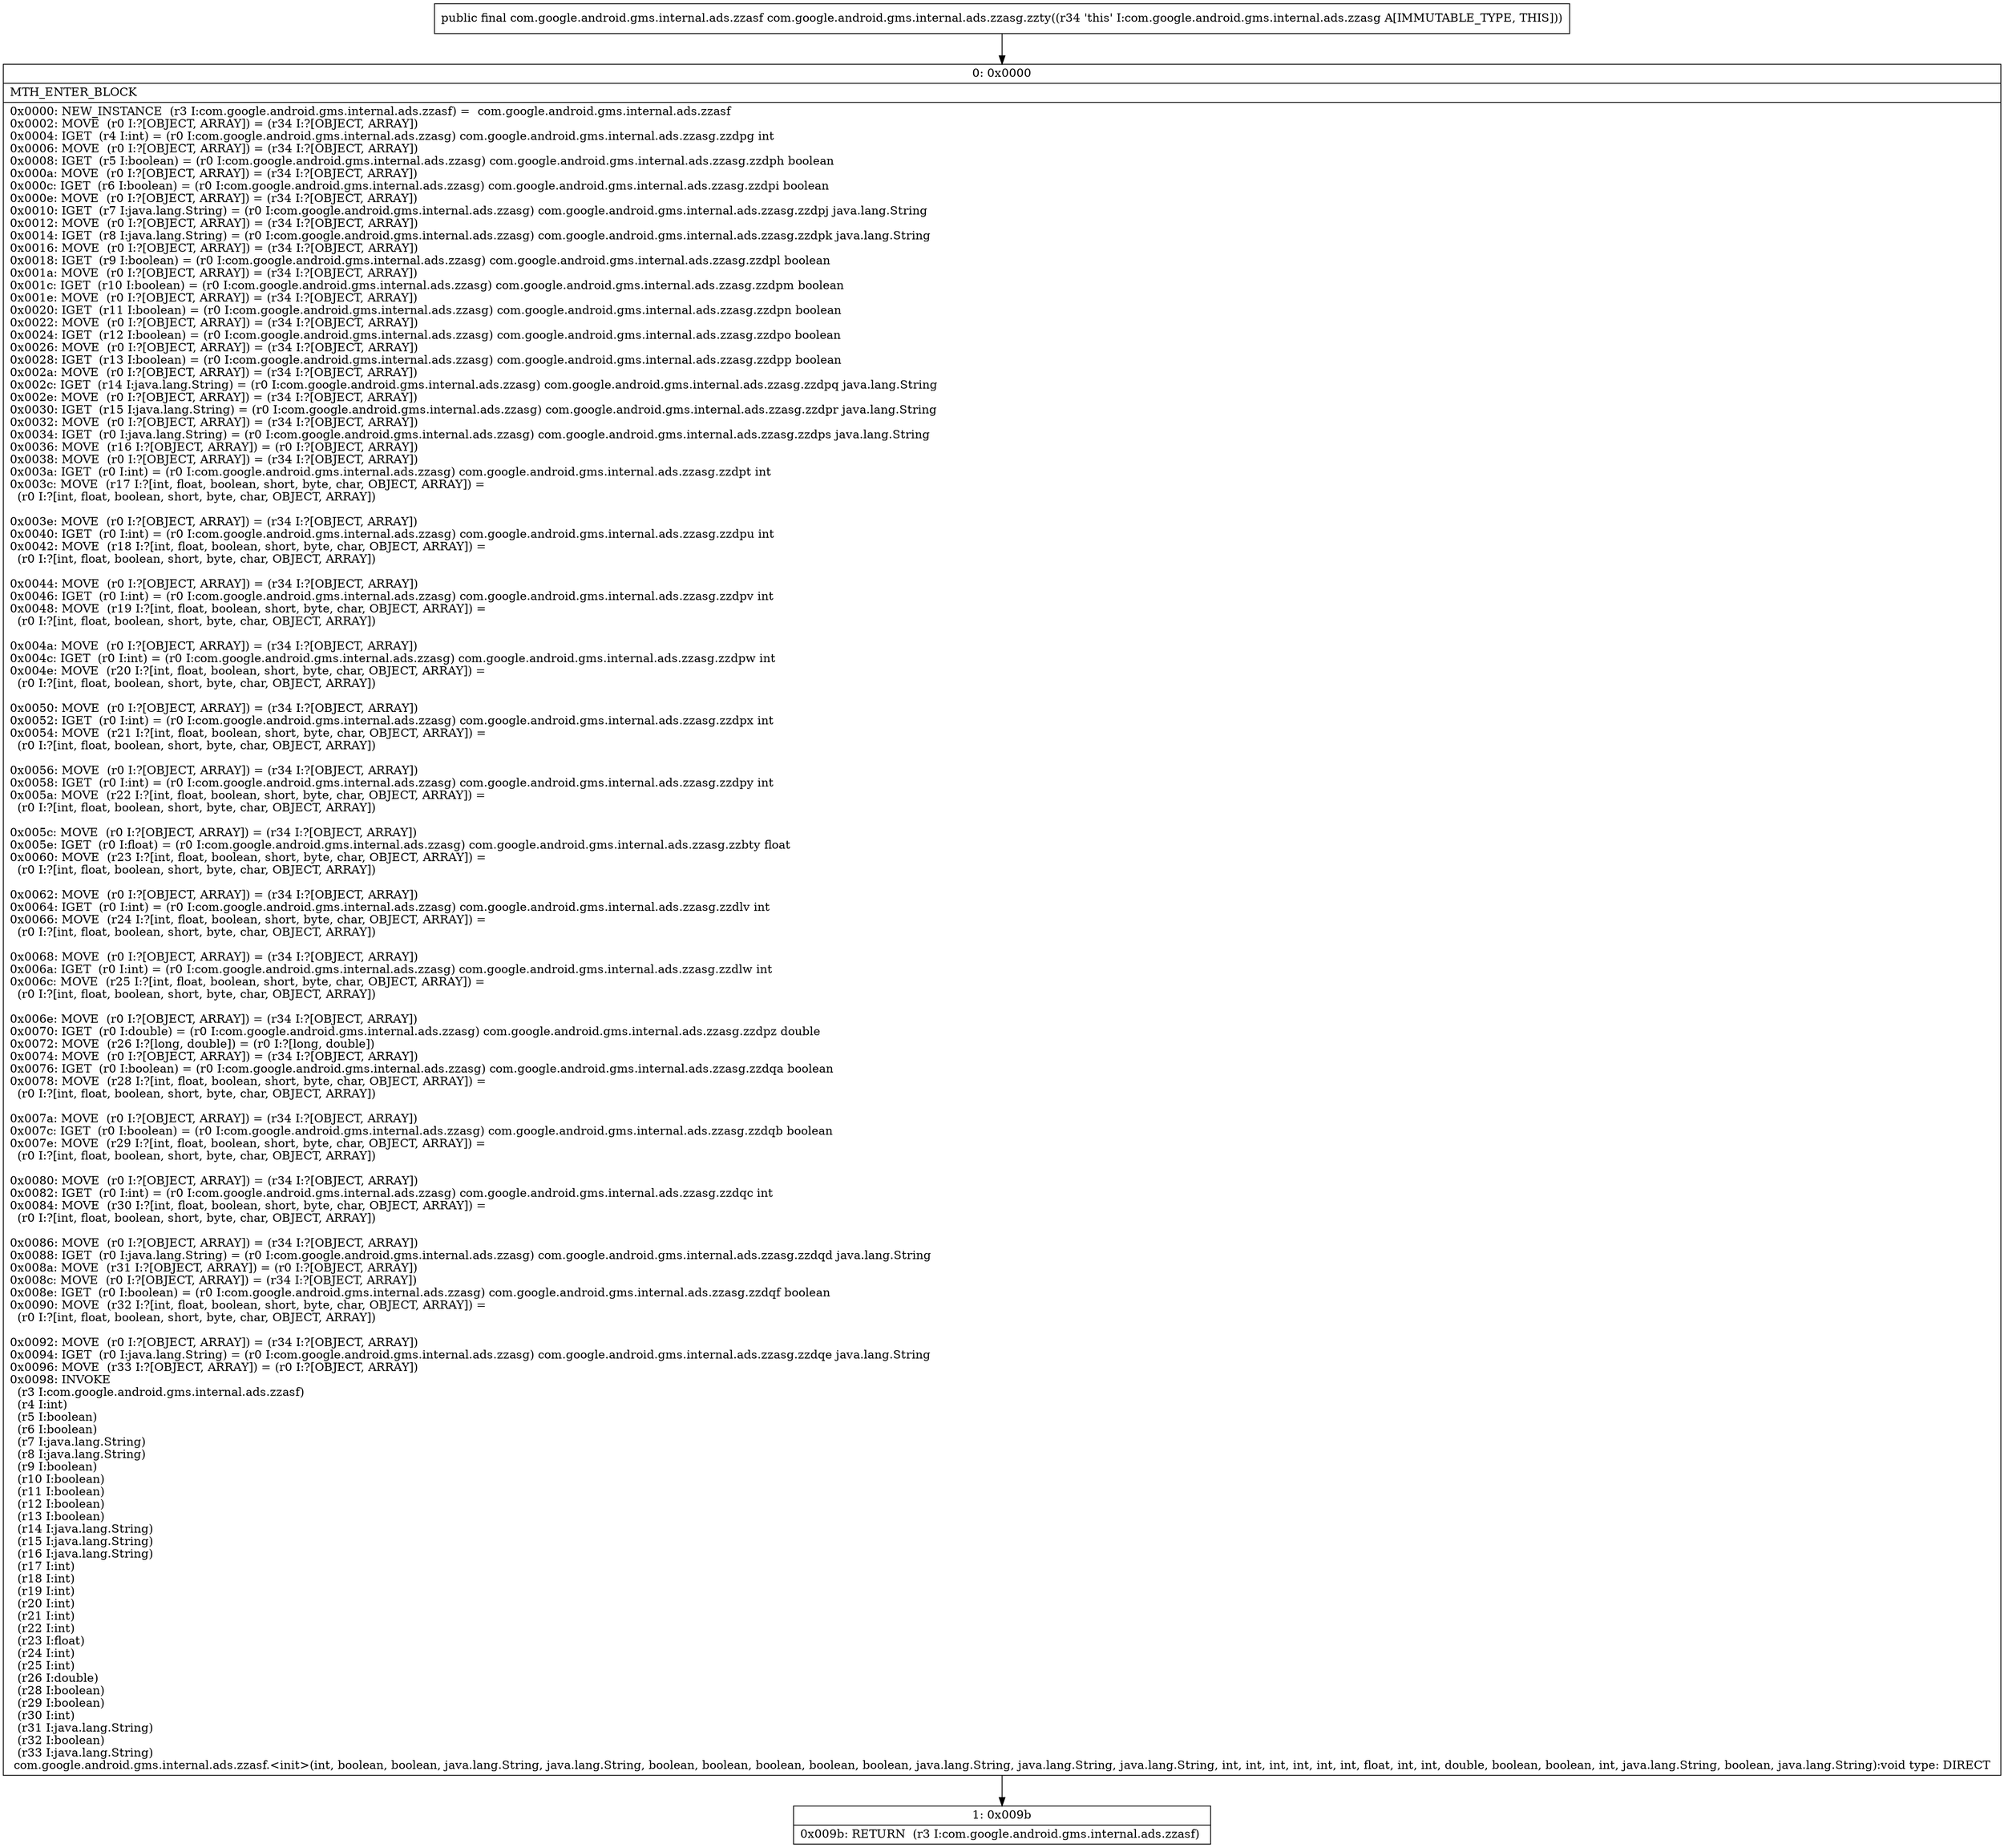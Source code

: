 digraph "CFG forcom.google.android.gms.internal.ads.zzasg.zzty()Lcom\/google\/android\/gms\/internal\/ads\/zzasf;" {
Node_0 [shape=record,label="{0\:\ 0x0000|MTH_ENTER_BLOCK\l|0x0000: NEW_INSTANCE  (r3 I:com.google.android.gms.internal.ads.zzasf) =  com.google.android.gms.internal.ads.zzasf \l0x0002: MOVE  (r0 I:?[OBJECT, ARRAY]) = (r34 I:?[OBJECT, ARRAY]) \l0x0004: IGET  (r4 I:int) = (r0 I:com.google.android.gms.internal.ads.zzasg) com.google.android.gms.internal.ads.zzasg.zzdpg int \l0x0006: MOVE  (r0 I:?[OBJECT, ARRAY]) = (r34 I:?[OBJECT, ARRAY]) \l0x0008: IGET  (r5 I:boolean) = (r0 I:com.google.android.gms.internal.ads.zzasg) com.google.android.gms.internal.ads.zzasg.zzdph boolean \l0x000a: MOVE  (r0 I:?[OBJECT, ARRAY]) = (r34 I:?[OBJECT, ARRAY]) \l0x000c: IGET  (r6 I:boolean) = (r0 I:com.google.android.gms.internal.ads.zzasg) com.google.android.gms.internal.ads.zzasg.zzdpi boolean \l0x000e: MOVE  (r0 I:?[OBJECT, ARRAY]) = (r34 I:?[OBJECT, ARRAY]) \l0x0010: IGET  (r7 I:java.lang.String) = (r0 I:com.google.android.gms.internal.ads.zzasg) com.google.android.gms.internal.ads.zzasg.zzdpj java.lang.String \l0x0012: MOVE  (r0 I:?[OBJECT, ARRAY]) = (r34 I:?[OBJECT, ARRAY]) \l0x0014: IGET  (r8 I:java.lang.String) = (r0 I:com.google.android.gms.internal.ads.zzasg) com.google.android.gms.internal.ads.zzasg.zzdpk java.lang.String \l0x0016: MOVE  (r0 I:?[OBJECT, ARRAY]) = (r34 I:?[OBJECT, ARRAY]) \l0x0018: IGET  (r9 I:boolean) = (r0 I:com.google.android.gms.internal.ads.zzasg) com.google.android.gms.internal.ads.zzasg.zzdpl boolean \l0x001a: MOVE  (r0 I:?[OBJECT, ARRAY]) = (r34 I:?[OBJECT, ARRAY]) \l0x001c: IGET  (r10 I:boolean) = (r0 I:com.google.android.gms.internal.ads.zzasg) com.google.android.gms.internal.ads.zzasg.zzdpm boolean \l0x001e: MOVE  (r0 I:?[OBJECT, ARRAY]) = (r34 I:?[OBJECT, ARRAY]) \l0x0020: IGET  (r11 I:boolean) = (r0 I:com.google.android.gms.internal.ads.zzasg) com.google.android.gms.internal.ads.zzasg.zzdpn boolean \l0x0022: MOVE  (r0 I:?[OBJECT, ARRAY]) = (r34 I:?[OBJECT, ARRAY]) \l0x0024: IGET  (r12 I:boolean) = (r0 I:com.google.android.gms.internal.ads.zzasg) com.google.android.gms.internal.ads.zzasg.zzdpo boolean \l0x0026: MOVE  (r0 I:?[OBJECT, ARRAY]) = (r34 I:?[OBJECT, ARRAY]) \l0x0028: IGET  (r13 I:boolean) = (r0 I:com.google.android.gms.internal.ads.zzasg) com.google.android.gms.internal.ads.zzasg.zzdpp boolean \l0x002a: MOVE  (r0 I:?[OBJECT, ARRAY]) = (r34 I:?[OBJECT, ARRAY]) \l0x002c: IGET  (r14 I:java.lang.String) = (r0 I:com.google.android.gms.internal.ads.zzasg) com.google.android.gms.internal.ads.zzasg.zzdpq java.lang.String \l0x002e: MOVE  (r0 I:?[OBJECT, ARRAY]) = (r34 I:?[OBJECT, ARRAY]) \l0x0030: IGET  (r15 I:java.lang.String) = (r0 I:com.google.android.gms.internal.ads.zzasg) com.google.android.gms.internal.ads.zzasg.zzdpr java.lang.String \l0x0032: MOVE  (r0 I:?[OBJECT, ARRAY]) = (r34 I:?[OBJECT, ARRAY]) \l0x0034: IGET  (r0 I:java.lang.String) = (r0 I:com.google.android.gms.internal.ads.zzasg) com.google.android.gms.internal.ads.zzasg.zzdps java.lang.String \l0x0036: MOVE  (r16 I:?[OBJECT, ARRAY]) = (r0 I:?[OBJECT, ARRAY]) \l0x0038: MOVE  (r0 I:?[OBJECT, ARRAY]) = (r34 I:?[OBJECT, ARRAY]) \l0x003a: IGET  (r0 I:int) = (r0 I:com.google.android.gms.internal.ads.zzasg) com.google.android.gms.internal.ads.zzasg.zzdpt int \l0x003c: MOVE  (r17 I:?[int, float, boolean, short, byte, char, OBJECT, ARRAY]) = \l  (r0 I:?[int, float, boolean, short, byte, char, OBJECT, ARRAY])\l \l0x003e: MOVE  (r0 I:?[OBJECT, ARRAY]) = (r34 I:?[OBJECT, ARRAY]) \l0x0040: IGET  (r0 I:int) = (r0 I:com.google.android.gms.internal.ads.zzasg) com.google.android.gms.internal.ads.zzasg.zzdpu int \l0x0042: MOVE  (r18 I:?[int, float, boolean, short, byte, char, OBJECT, ARRAY]) = \l  (r0 I:?[int, float, boolean, short, byte, char, OBJECT, ARRAY])\l \l0x0044: MOVE  (r0 I:?[OBJECT, ARRAY]) = (r34 I:?[OBJECT, ARRAY]) \l0x0046: IGET  (r0 I:int) = (r0 I:com.google.android.gms.internal.ads.zzasg) com.google.android.gms.internal.ads.zzasg.zzdpv int \l0x0048: MOVE  (r19 I:?[int, float, boolean, short, byte, char, OBJECT, ARRAY]) = \l  (r0 I:?[int, float, boolean, short, byte, char, OBJECT, ARRAY])\l \l0x004a: MOVE  (r0 I:?[OBJECT, ARRAY]) = (r34 I:?[OBJECT, ARRAY]) \l0x004c: IGET  (r0 I:int) = (r0 I:com.google.android.gms.internal.ads.zzasg) com.google.android.gms.internal.ads.zzasg.zzdpw int \l0x004e: MOVE  (r20 I:?[int, float, boolean, short, byte, char, OBJECT, ARRAY]) = \l  (r0 I:?[int, float, boolean, short, byte, char, OBJECT, ARRAY])\l \l0x0050: MOVE  (r0 I:?[OBJECT, ARRAY]) = (r34 I:?[OBJECT, ARRAY]) \l0x0052: IGET  (r0 I:int) = (r0 I:com.google.android.gms.internal.ads.zzasg) com.google.android.gms.internal.ads.zzasg.zzdpx int \l0x0054: MOVE  (r21 I:?[int, float, boolean, short, byte, char, OBJECT, ARRAY]) = \l  (r0 I:?[int, float, boolean, short, byte, char, OBJECT, ARRAY])\l \l0x0056: MOVE  (r0 I:?[OBJECT, ARRAY]) = (r34 I:?[OBJECT, ARRAY]) \l0x0058: IGET  (r0 I:int) = (r0 I:com.google.android.gms.internal.ads.zzasg) com.google.android.gms.internal.ads.zzasg.zzdpy int \l0x005a: MOVE  (r22 I:?[int, float, boolean, short, byte, char, OBJECT, ARRAY]) = \l  (r0 I:?[int, float, boolean, short, byte, char, OBJECT, ARRAY])\l \l0x005c: MOVE  (r0 I:?[OBJECT, ARRAY]) = (r34 I:?[OBJECT, ARRAY]) \l0x005e: IGET  (r0 I:float) = (r0 I:com.google.android.gms.internal.ads.zzasg) com.google.android.gms.internal.ads.zzasg.zzbty float \l0x0060: MOVE  (r23 I:?[int, float, boolean, short, byte, char, OBJECT, ARRAY]) = \l  (r0 I:?[int, float, boolean, short, byte, char, OBJECT, ARRAY])\l \l0x0062: MOVE  (r0 I:?[OBJECT, ARRAY]) = (r34 I:?[OBJECT, ARRAY]) \l0x0064: IGET  (r0 I:int) = (r0 I:com.google.android.gms.internal.ads.zzasg) com.google.android.gms.internal.ads.zzasg.zzdlv int \l0x0066: MOVE  (r24 I:?[int, float, boolean, short, byte, char, OBJECT, ARRAY]) = \l  (r0 I:?[int, float, boolean, short, byte, char, OBJECT, ARRAY])\l \l0x0068: MOVE  (r0 I:?[OBJECT, ARRAY]) = (r34 I:?[OBJECT, ARRAY]) \l0x006a: IGET  (r0 I:int) = (r0 I:com.google.android.gms.internal.ads.zzasg) com.google.android.gms.internal.ads.zzasg.zzdlw int \l0x006c: MOVE  (r25 I:?[int, float, boolean, short, byte, char, OBJECT, ARRAY]) = \l  (r0 I:?[int, float, boolean, short, byte, char, OBJECT, ARRAY])\l \l0x006e: MOVE  (r0 I:?[OBJECT, ARRAY]) = (r34 I:?[OBJECT, ARRAY]) \l0x0070: IGET  (r0 I:double) = (r0 I:com.google.android.gms.internal.ads.zzasg) com.google.android.gms.internal.ads.zzasg.zzdpz double \l0x0072: MOVE  (r26 I:?[long, double]) = (r0 I:?[long, double]) \l0x0074: MOVE  (r0 I:?[OBJECT, ARRAY]) = (r34 I:?[OBJECT, ARRAY]) \l0x0076: IGET  (r0 I:boolean) = (r0 I:com.google.android.gms.internal.ads.zzasg) com.google.android.gms.internal.ads.zzasg.zzdqa boolean \l0x0078: MOVE  (r28 I:?[int, float, boolean, short, byte, char, OBJECT, ARRAY]) = \l  (r0 I:?[int, float, boolean, short, byte, char, OBJECT, ARRAY])\l \l0x007a: MOVE  (r0 I:?[OBJECT, ARRAY]) = (r34 I:?[OBJECT, ARRAY]) \l0x007c: IGET  (r0 I:boolean) = (r0 I:com.google.android.gms.internal.ads.zzasg) com.google.android.gms.internal.ads.zzasg.zzdqb boolean \l0x007e: MOVE  (r29 I:?[int, float, boolean, short, byte, char, OBJECT, ARRAY]) = \l  (r0 I:?[int, float, boolean, short, byte, char, OBJECT, ARRAY])\l \l0x0080: MOVE  (r0 I:?[OBJECT, ARRAY]) = (r34 I:?[OBJECT, ARRAY]) \l0x0082: IGET  (r0 I:int) = (r0 I:com.google.android.gms.internal.ads.zzasg) com.google.android.gms.internal.ads.zzasg.zzdqc int \l0x0084: MOVE  (r30 I:?[int, float, boolean, short, byte, char, OBJECT, ARRAY]) = \l  (r0 I:?[int, float, boolean, short, byte, char, OBJECT, ARRAY])\l \l0x0086: MOVE  (r0 I:?[OBJECT, ARRAY]) = (r34 I:?[OBJECT, ARRAY]) \l0x0088: IGET  (r0 I:java.lang.String) = (r0 I:com.google.android.gms.internal.ads.zzasg) com.google.android.gms.internal.ads.zzasg.zzdqd java.lang.String \l0x008a: MOVE  (r31 I:?[OBJECT, ARRAY]) = (r0 I:?[OBJECT, ARRAY]) \l0x008c: MOVE  (r0 I:?[OBJECT, ARRAY]) = (r34 I:?[OBJECT, ARRAY]) \l0x008e: IGET  (r0 I:boolean) = (r0 I:com.google.android.gms.internal.ads.zzasg) com.google.android.gms.internal.ads.zzasg.zzdqf boolean \l0x0090: MOVE  (r32 I:?[int, float, boolean, short, byte, char, OBJECT, ARRAY]) = \l  (r0 I:?[int, float, boolean, short, byte, char, OBJECT, ARRAY])\l \l0x0092: MOVE  (r0 I:?[OBJECT, ARRAY]) = (r34 I:?[OBJECT, ARRAY]) \l0x0094: IGET  (r0 I:java.lang.String) = (r0 I:com.google.android.gms.internal.ads.zzasg) com.google.android.gms.internal.ads.zzasg.zzdqe java.lang.String \l0x0096: MOVE  (r33 I:?[OBJECT, ARRAY]) = (r0 I:?[OBJECT, ARRAY]) \l0x0098: INVOKE  \l  (r3 I:com.google.android.gms.internal.ads.zzasf)\l  (r4 I:int)\l  (r5 I:boolean)\l  (r6 I:boolean)\l  (r7 I:java.lang.String)\l  (r8 I:java.lang.String)\l  (r9 I:boolean)\l  (r10 I:boolean)\l  (r11 I:boolean)\l  (r12 I:boolean)\l  (r13 I:boolean)\l  (r14 I:java.lang.String)\l  (r15 I:java.lang.String)\l  (r16 I:java.lang.String)\l  (r17 I:int)\l  (r18 I:int)\l  (r19 I:int)\l  (r20 I:int)\l  (r21 I:int)\l  (r22 I:int)\l  (r23 I:float)\l  (r24 I:int)\l  (r25 I:int)\l  (r26 I:double)\l  (r28 I:boolean)\l  (r29 I:boolean)\l  (r30 I:int)\l  (r31 I:java.lang.String)\l  (r32 I:boolean)\l  (r33 I:java.lang.String)\l com.google.android.gms.internal.ads.zzasf.\<init\>(int, boolean, boolean, java.lang.String, java.lang.String, boolean, boolean, boolean, boolean, boolean, java.lang.String, java.lang.String, java.lang.String, int, int, int, int, int, int, float, int, int, double, boolean, boolean, int, java.lang.String, boolean, java.lang.String):void type: DIRECT \l}"];
Node_1 [shape=record,label="{1\:\ 0x009b|0x009b: RETURN  (r3 I:com.google.android.gms.internal.ads.zzasf) \l}"];
MethodNode[shape=record,label="{public final com.google.android.gms.internal.ads.zzasf com.google.android.gms.internal.ads.zzasg.zzty((r34 'this' I:com.google.android.gms.internal.ads.zzasg A[IMMUTABLE_TYPE, THIS])) }"];
MethodNode -> Node_0;
Node_0 -> Node_1;
}

